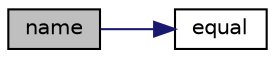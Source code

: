 digraph "name"
{
  bgcolor="transparent";
  edge [fontname="Helvetica",fontsize="10",labelfontname="Helvetica",labelfontsize="10"];
  node [fontname="Helvetica",fontsize="10",shape=record];
  rankdir="LR";
  Node26 [label="name",height=0.2,width=0.4,color="black", fillcolor="grey75", style="filled", fontcolor="black"];
  Node26 -> Node27 [color="midnightblue",fontsize="10",style="solid",fontname="Helvetica"];
  Node27 [label="equal",height=0.2,width=0.4,color="black",URL="$a27445.html#ade0a1acbf68db50c95c35681ba1927d6",tooltip="Comparison used for instants to be equal. "];
}
